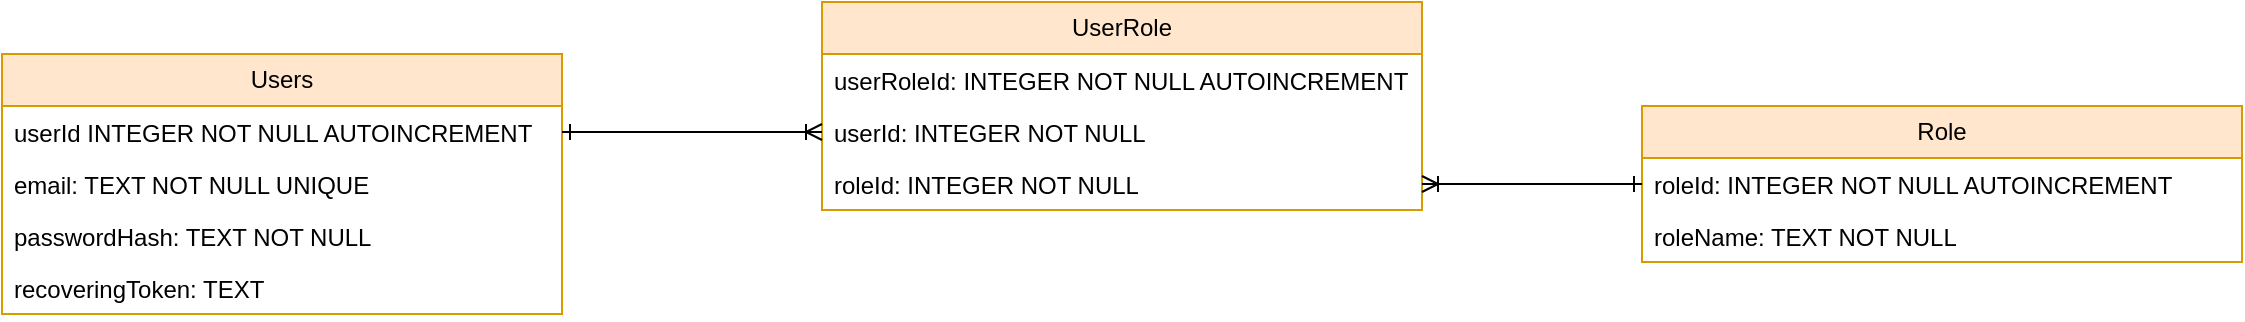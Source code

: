 <mxfile version="23.1.5" type="device">
  <diagram name="Страница — 1" id="CU3YO59JOGjVrPnRstMs">
    <mxGraphModel dx="1672" dy="607" grid="1" gridSize="10" guides="1" tooltips="1" connect="1" arrows="1" fold="1" page="1" pageScale="1" pageWidth="827" pageHeight="1169" math="0" shadow="0">
      <root>
        <mxCell id="0" />
        <mxCell id="1" parent="0" />
        <mxCell id="iZzpOruLA7q2Z1Qp4EPy-2" value="Users" style="swimlane;fontStyle=0;childLayout=stackLayout;horizontal=1;startSize=26;fillColor=#ffe6cc;horizontalStack=0;resizeParent=1;resizeParentMax=0;resizeLast=0;collapsible=1;marginBottom=0;whiteSpace=wrap;html=1;strokeColor=#d79b00;" parent="1" vertex="1">
          <mxGeometry x="210" y="356" width="280" height="130" as="geometry" />
        </mxCell>
        <mxCell id="iZzpOruLA7q2Z1Qp4EPy-3" value="userId INTEGER NOT NULL AUTOINCREMENT" style="text;strokeColor=none;fillColor=none;align=left;verticalAlign=top;spacingLeft=4;spacingRight=4;overflow=hidden;rotatable=0;points=[[0,0.5],[1,0.5]];portConstraint=eastwest;whiteSpace=wrap;html=1;" parent="iZzpOruLA7q2Z1Qp4EPy-2" vertex="1">
          <mxGeometry y="26" width="280" height="26" as="geometry" />
        </mxCell>
        <mxCell id="iZzpOruLA7q2Z1Qp4EPy-4" value="email: TEXT NOT NULL UNIQUE" style="text;strokeColor=none;fillColor=none;align=left;verticalAlign=top;spacingLeft=4;spacingRight=4;overflow=hidden;rotatable=0;points=[[0,0.5],[1,0.5]];portConstraint=eastwest;whiteSpace=wrap;html=1;" parent="iZzpOruLA7q2Z1Qp4EPy-2" vertex="1">
          <mxGeometry y="52" width="280" height="26" as="geometry" />
        </mxCell>
        <mxCell id="iZzpOruLA7q2Z1Qp4EPy-5" value="passwordHash: TEXT NOT NULL" style="text;strokeColor=none;fillColor=none;align=left;verticalAlign=top;spacingLeft=4;spacingRight=4;overflow=hidden;rotatable=0;points=[[0,0.5],[1,0.5]];portConstraint=eastwest;whiteSpace=wrap;html=1;" parent="iZzpOruLA7q2Z1Qp4EPy-2" vertex="1">
          <mxGeometry y="78" width="280" height="26" as="geometry" />
        </mxCell>
        <mxCell id="iZzpOruLA7q2Z1Qp4EPy-6" value="recoveringToken: TEXT" style="text;strokeColor=none;fillColor=none;align=left;verticalAlign=top;spacingLeft=4;spacingRight=4;overflow=hidden;rotatable=0;points=[[0,0.5],[1,0.5]];portConstraint=eastwest;whiteSpace=wrap;html=1;" parent="iZzpOruLA7q2Z1Qp4EPy-2" vertex="1">
          <mxGeometry y="104" width="280" height="26" as="geometry" />
        </mxCell>
        <mxCell id="hU4VUZU1JzE4Rut1Xdli-1" value="UserRole" style="swimlane;fontStyle=0;childLayout=stackLayout;horizontal=1;startSize=26;fillColor=#ffe6cc;horizontalStack=0;resizeParent=1;resizeParentMax=0;resizeLast=0;collapsible=1;marginBottom=0;whiteSpace=wrap;html=1;strokeColor=#d79b00;" parent="1" vertex="1">
          <mxGeometry x="620" y="330" width="300" height="104" as="geometry" />
        </mxCell>
        <mxCell id="hU4VUZU1JzE4Rut1Xdli-2" value="userRoleId: INTEGER NOT NULL AUTOINCREMENT" style="text;strokeColor=none;fillColor=none;align=left;verticalAlign=top;spacingLeft=4;spacingRight=4;overflow=hidden;rotatable=0;points=[[0,0.5],[1,0.5]];portConstraint=eastwest;whiteSpace=wrap;html=1;" parent="hU4VUZU1JzE4Rut1Xdli-1" vertex="1">
          <mxGeometry y="26" width="300" height="26" as="geometry" />
        </mxCell>
        <mxCell id="hU4VUZU1JzE4Rut1Xdli-6" value="userId: INTEGER NOT NULL" style="text;strokeColor=none;fillColor=none;align=left;verticalAlign=top;spacingLeft=4;spacingRight=4;overflow=hidden;rotatable=0;points=[[0,0.5],[1,0.5]];portConstraint=eastwest;whiteSpace=wrap;html=1;" parent="hU4VUZU1JzE4Rut1Xdli-1" vertex="1">
          <mxGeometry y="52" width="300" height="26" as="geometry" />
        </mxCell>
        <mxCell id="hU4VUZU1JzE4Rut1Xdli-7" value="roleId: INTEGER NOT NULL" style="text;strokeColor=none;fillColor=none;align=left;verticalAlign=top;spacingLeft=4;spacingRight=4;overflow=hidden;rotatable=0;points=[[0,0.5],[1,0.5]];portConstraint=eastwest;whiteSpace=wrap;html=1;" parent="hU4VUZU1JzE4Rut1Xdli-1" vertex="1">
          <mxGeometry y="78" width="300" height="26" as="geometry" />
        </mxCell>
        <mxCell id="hU4VUZU1JzE4Rut1Xdli-9" value="" style="endArrow=ERoneToMany;html=1;rounded=0;exitX=1;exitY=0.5;exitDx=0;exitDy=0;startArrow=ERone;startFill=0;endFill=0;entryX=0;entryY=0.5;entryDx=0;entryDy=0;" parent="1" source="iZzpOruLA7q2Z1Qp4EPy-3" target="hU4VUZU1JzE4Rut1Xdli-6" edge="1">
          <mxGeometry width="50" height="50" relative="1" as="geometry">
            <mxPoint x="470" y="400" as="sourcePoint" />
            <mxPoint x="610" y="380" as="targetPoint" />
            <Array as="points" />
          </mxGeometry>
        </mxCell>
        <mxCell id="gfF8tSziB__8vYc8KV6I-1" value="Role" style="swimlane;fontStyle=0;childLayout=stackLayout;horizontal=1;startSize=26;fillColor=#ffe6cc;horizontalStack=0;resizeParent=1;resizeParentMax=0;resizeLast=0;collapsible=1;marginBottom=0;whiteSpace=wrap;html=1;strokeColor=#d79b00;" vertex="1" parent="1">
          <mxGeometry x="1030" y="382" width="300" height="78" as="geometry" />
        </mxCell>
        <mxCell id="gfF8tSziB__8vYc8KV6I-2" value="roleId: INTEGER NOT NULL AUTOINCREMENT" style="text;strokeColor=none;fillColor=none;align=left;verticalAlign=top;spacingLeft=4;spacingRight=4;overflow=hidden;rotatable=0;points=[[0,0.5],[1,0.5]];portConstraint=eastwest;whiteSpace=wrap;html=1;" vertex="1" parent="gfF8tSziB__8vYc8KV6I-1">
          <mxGeometry y="26" width="300" height="26" as="geometry" />
        </mxCell>
        <mxCell id="gfF8tSziB__8vYc8KV6I-3" value="roleName: TEXT NOT NULL" style="text;strokeColor=none;fillColor=none;align=left;verticalAlign=top;spacingLeft=4;spacingRight=4;overflow=hidden;rotatable=0;points=[[0,0.5],[1,0.5]];portConstraint=eastwest;whiteSpace=wrap;html=1;" vertex="1" parent="gfF8tSziB__8vYc8KV6I-1">
          <mxGeometry y="52" width="300" height="26" as="geometry" />
        </mxCell>
        <mxCell id="gfF8tSziB__8vYc8KV6I-6" value="" style="endArrow=ERoneToMany;html=1;rounded=0;exitX=0;exitY=0.5;exitDx=0;exitDy=0;startArrow=ERone;startFill=0;endFill=0;entryX=1;entryY=0.5;entryDx=0;entryDy=0;" edge="1" parent="1" source="gfF8tSziB__8vYc8KV6I-2" target="hU4VUZU1JzE4Rut1Xdli-7">
          <mxGeometry width="50" height="50" relative="1" as="geometry">
            <mxPoint x="500" y="379" as="sourcePoint" />
            <mxPoint x="630" y="379" as="targetPoint" />
            <Array as="points" />
          </mxGeometry>
        </mxCell>
      </root>
    </mxGraphModel>
  </diagram>
</mxfile>
